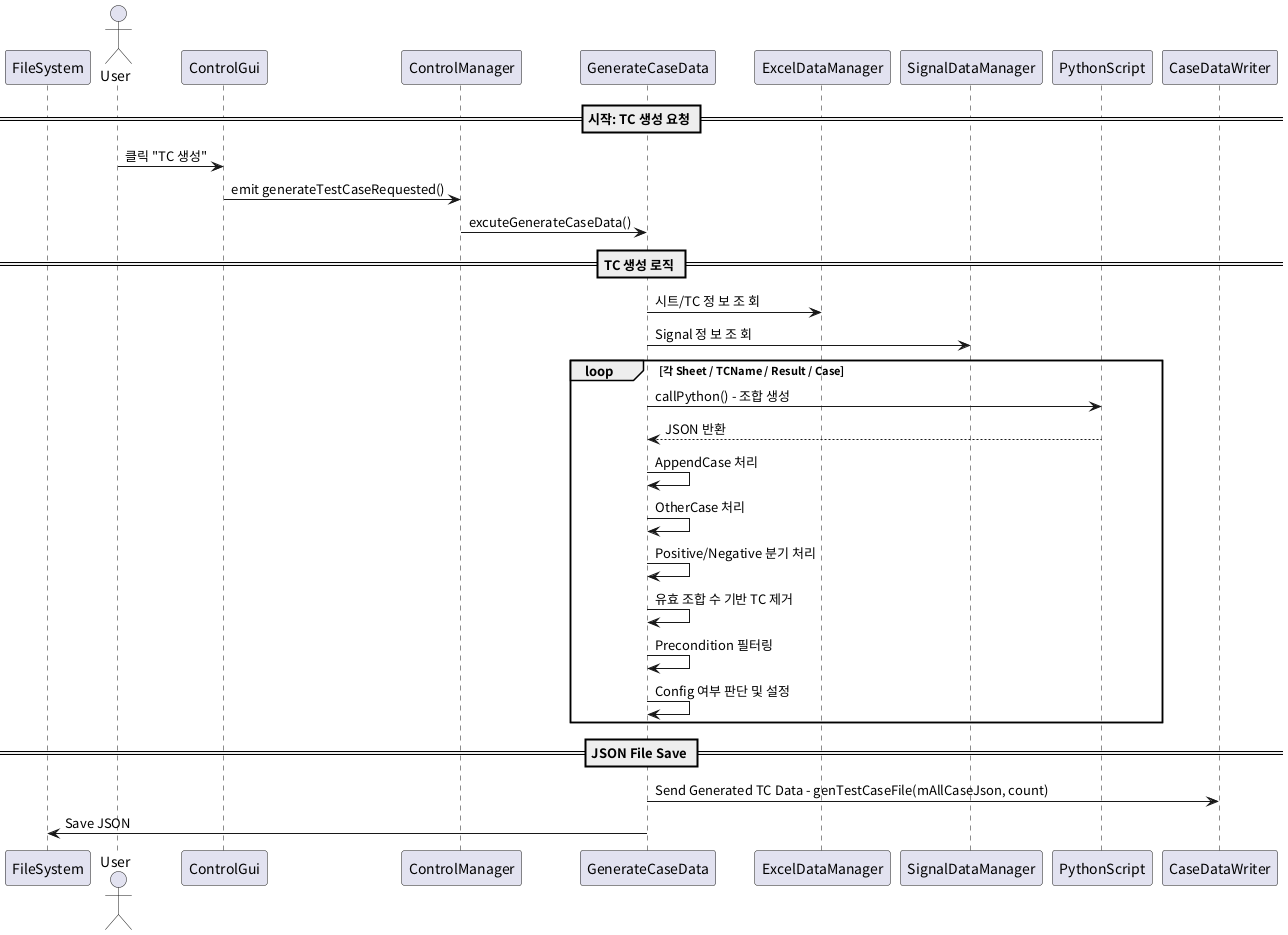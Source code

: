 @startuml

skinparam defaultFontName "Noto Sans CJK KR"
actor User order 10

participant ControlGui order 20
participant ControlManager order 30
participant GenerateCaseData order 40
participant ExcelDataManager order 50
participant SignalDataManager order 60
participant PythonScript order 70
participant CaseDataWriter order 80

== 시작: TC 생성 요청 ==

User -> ControlGui : 클릭 "TC 생성"
ControlGui -> ControlManager : emit generateTestCaseRequested()
ControlManager -> GenerateCaseData : excuteGenerateCaseData()

== TC 생성 로직 ==

GenerateCaseData -> ExcelDataManager : 시트/TC 정 보 조 회
GenerateCaseData -> SignalDataManager : Signal 정 보 조 회

loop 각 Sheet / TCName / Result / Case
    GenerateCaseData -> PythonScript : callPython() - 조합 생성
    PythonScript --> GenerateCaseData : JSON 반환

    GenerateCaseData -> GenerateCaseData : AppendCase 처리
    GenerateCaseData -> GenerateCaseData : OtherCase 처리
    GenerateCaseData -> GenerateCaseData : Positive/Negative 분기 처리
    GenerateCaseData -> GenerateCaseData : 유효 조합 수 기반 TC 제거
    GenerateCaseData -> GenerateCaseData : Precondition 필터링
    GenerateCaseData -> GenerateCaseData : Config 여부 판단 및 설정
end

== JSON File Save ==

GenerateCaseData -> CaseDataWriter : Send Generated TC Data - genTestCaseFile(mAllCaseJson, count)
GenerateCaseData -> FileSystem : Save JSON

@enduml